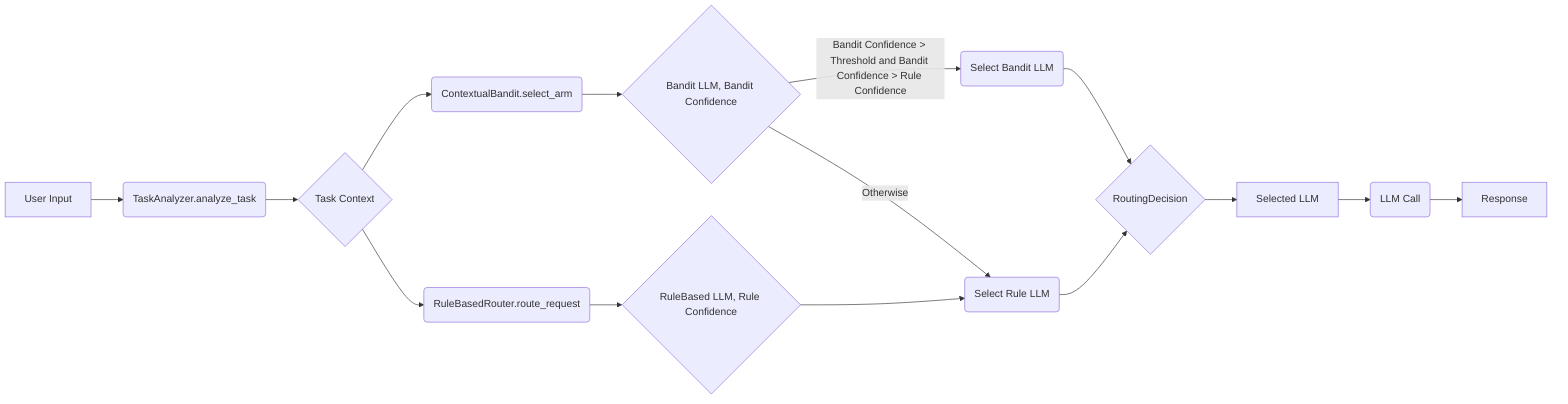 graph LR
    A[User Input] --> B(TaskAnalyzer.analyze_task);
    B --> C{Task Context};
    C --> D(RuleBasedRouter.route_request);
    D --> E{RuleBased LLM, Rule Confidence};
    C --> F(ContextualBandit.select_arm);
    F --> G{Bandit LLM, Bandit Confidence};
    G -- Bandit Confidence > Threshold and Bandit Confidence > Rule Confidence --> H(Select Bandit LLM);
    G -- Otherwise --> I(Select Rule LLM);
    E --> I;
    H --> J{RoutingDecision};
    I --> J;
    J --> K[Selected LLM];
    K --> L(LLM Call);
    L --> M[Response];